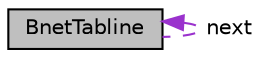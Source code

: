 digraph "BnetTabline"
{
 // LATEX_PDF_SIZE
  edge [fontname="Helvetica",fontsize="10",labelfontname="Helvetica",labelfontsize="10"];
  node [fontname="Helvetica",fontsize="10",shape=record];
  Node1 [label="BnetTabline",height=0.2,width=0.4,color="black", fillcolor="grey75", style="filled", fontcolor="black",tooltip="Type to store a line of the truth table of a node."];
  Node1 -> Node1 [dir="back",color="darkorchid3",fontsize="10",style="dashed",label=" next" ,fontname="Helvetica"];
}
